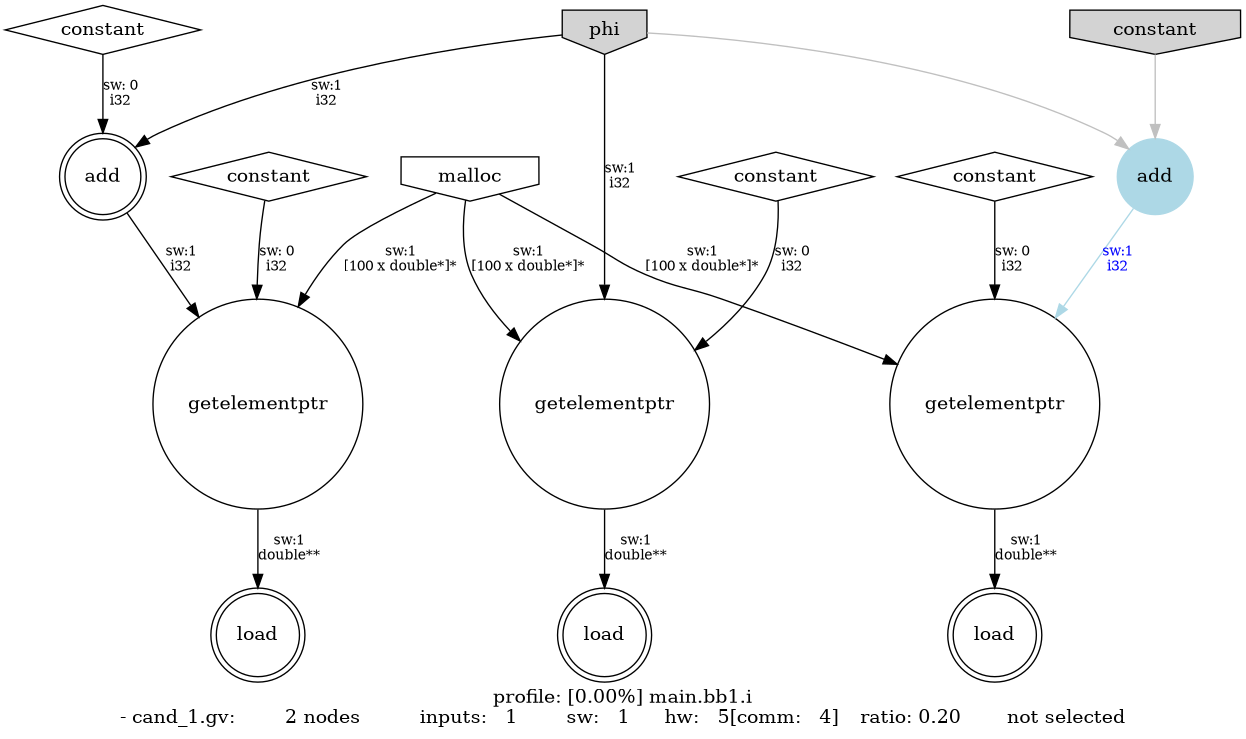 digraph G {
size = "8.3,11.7"; //a4 size
label = "profile: [0.00%] main.bb1.i\n- cand_1.gv: 	   2 nodes 	 inputs:   1 	 sw:   1 	 hw:   5[comm:   4] 	 ratio: 0.20 	 not selected"
node_0 [ label = "phi" shape = "invhouse" rank = "source"];
node_1 [ label = "add" shape = "doublecircle" rank = "sink"];
node_2 [ label = "constant" shape = "diamond"];
node_3 [ label = "getelementptr" shape = "circle"];
node_4 [ label = "malloc" shape = "invhouse" rank = "source"];
node_5 [ label = "constant" shape = "diamond"];
node_6 [ label = "add" shape = "circle" style = "filled" color = "lightblue" ];
node_7 [ label = "constant" shape = "diamond" shape = "invhouse" rank = "source" style = "filled"                    bgcolor = "lightblue" ];
node_8 [ label = "getelementptr" shape = "circle"];
node_9 [ label = "getelementptr" shape = "circle"];
node_10 [ label = "load" shape = "doublecircle" rank = "sink"];
node_11 [ label = "load" shape = "doublecircle" rank = "sink"];
node_12 [ label = "load" shape = "doublecircle" rank = "sink"];
node_13 [ label = "constant" shape = "diamond"];
node_14 [ label = "constant" shape = "diamond"];
node_0 -> node_1 [ fontsize = 10 label = "sw:1\ni32"  ];
node_2 -> node_1 [ fontsize = 10 label = "sw: 0\ni32"  ];
node_4 -> node_3 [ fontsize = 10 label = "sw:1\n[100 x double*]*"  ];
node_5 -> node_3 [ fontsize = 10 label = "sw: 0\ni32"  ];
node_1 -> node_3 [ fontsize = 10 label = "sw:1\ni32"  ];
node_0 -> node_6 [ fontsize = 10 label = "sw:1\ni32"  color = "gray" label = "" ];
node_7 -> node_6 [ fontsize = 10 label = "sw: 0\ni32"  color = "gray" label = "" ];
node_4 -> node_8 [ fontsize = 10 label = "sw:1\n[100 x double*]*"  ];
node_6 -> node_8 [ fontsize = 10 label = "sw:1\ni32"  fontcolor = "blue" color = "lightblue"  ];
node_4 -> node_9 [ fontsize = 10 label = "sw:1\n[100 x double*]*"  ];
node_0 -> node_9 [ fontsize = 10 label = "sw:1\ni32"  ];
node_3 -> node_10 [ fontsize = 10 label = "sw:1\ndouble**"  ];
node_9 -> node_11 [ fontsize = 10 label = "sw:1\ndouble**"  ];
node_8 -> node_12 [ fontsize = 10 label = "sw:1\ndouble**"  ];
node_13 -> node_8 [ fontsize = 10 label = "sw: 0\ni32"  ];
node_14 -> node_9 [ fontsize = 10 label = "sw: 0\ni32"  ];


/* Additional source nodes */
node_0 [ shape = "invhouse" rank = "source" style = "filled" bgcolor = "lightblue" ];
}
